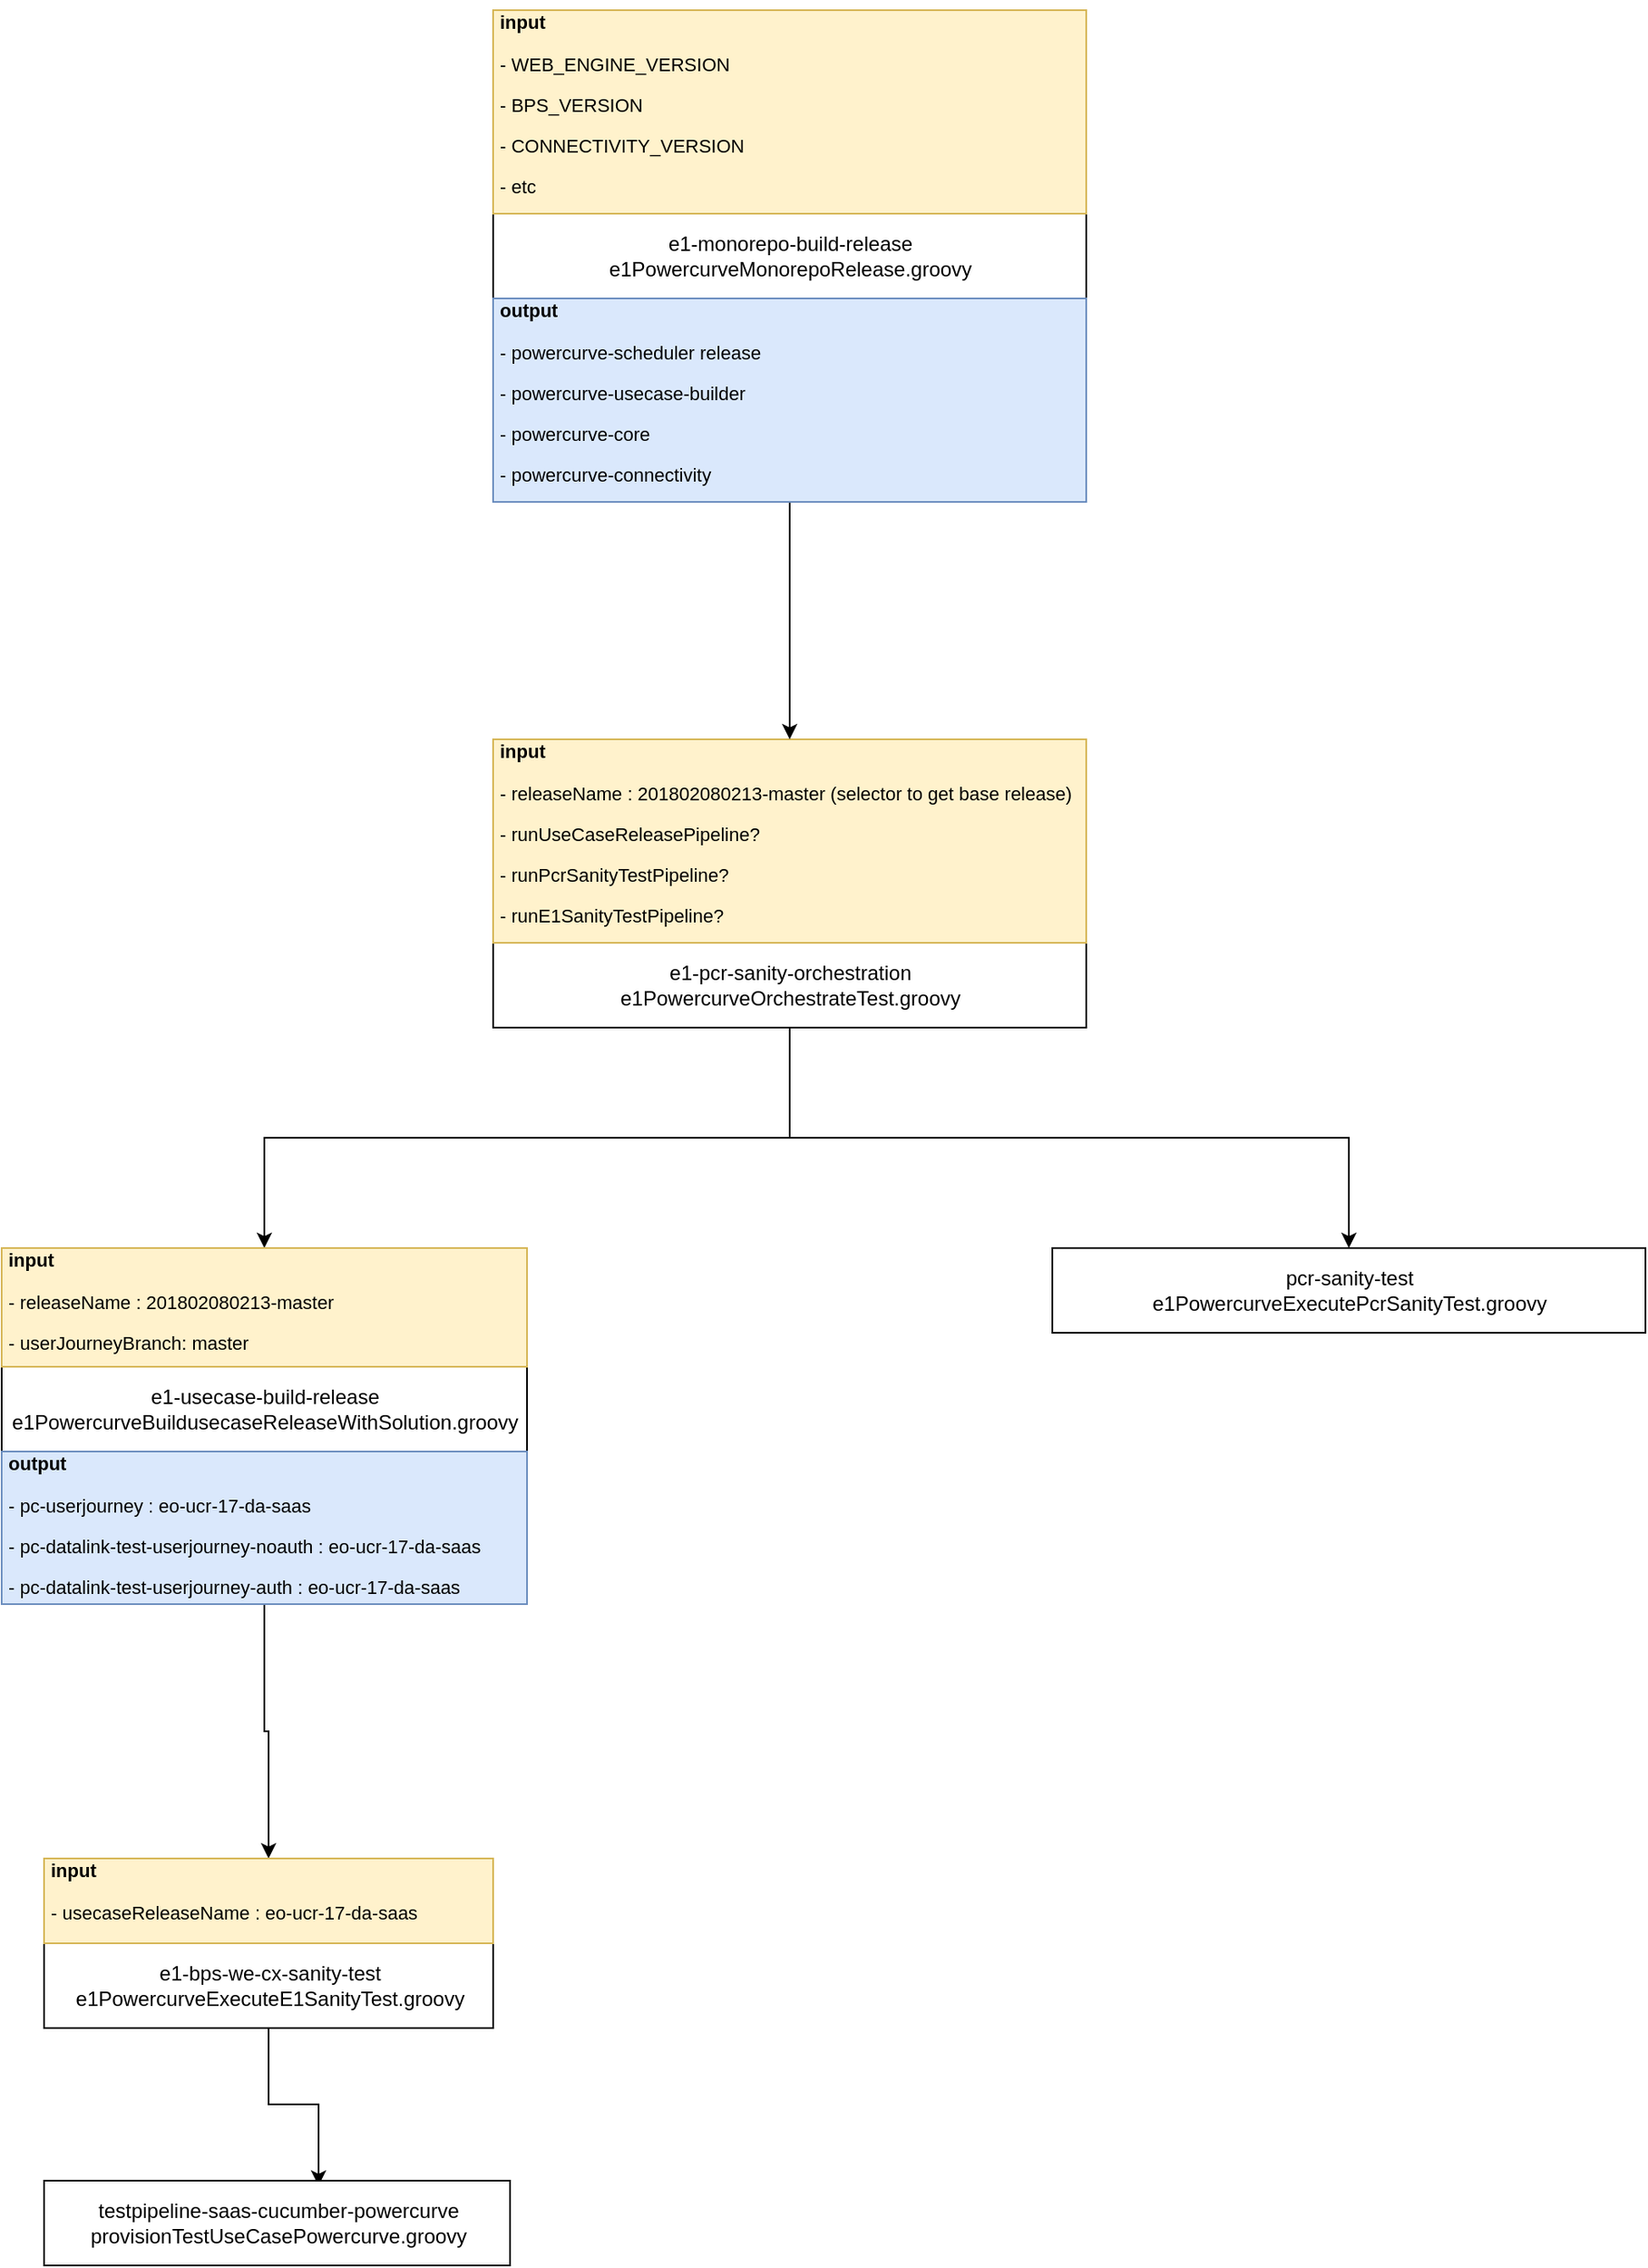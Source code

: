 <mxfile version="12.1.1" type="github" pages="1">
  <diagram id="nh97f3DB8T6fAiTZEevC" name="Page-1">
    <mxGraphModel dx="1034" dy="1612" grid="1" gridSize="10" guides="1" tooltips="1" connect="1" arrows="1" fold="1" page="1" pageScale="1" pageWidth="9091" pageHeight="9013" math="0" shadow="0">
      <root>
        <mxCell id="0"/>
        <mxCell id="1" parent="0"/>
        <mxCell id="XkYUCPxVyy74X-maITCf-5" value="&lt;span style=&quot;white-space: normal&quot;&gt;e1-usecase-build-release&lt;/span&gt;&lt;br style=&quot;white-space: normal&quot;&gt;&lt;span style=&quot;white-space: normal&quot;&gt;e1PowercurveBuildusecaseReleaseWithSolution.groovy&lt;/span&gt;" style="html=1;" parent="1" vertex="1">
          <mxGeometry x="20" y="850" width="310" height="50" as="geometry"/>
        </mxCell>
        <mxCell id="JD4CrLKOVzFVt-Ml0h31-7" style="edgeStyle=orthogonalEdgeStyle;rounded=0;orthogonalLoop=1;jettySize=auto;html=1;entryX=0.5;entryY=0;entryDx=0;entryDy=0;" edge="1" parent="1" source="XkYUCPxVyy74X-maITCf-8" target="tUI9cxkAbcFK4hiG77ki-2">
          <mxGeometry relative="1" as="geometry"/>
        </mxCell>
        <mxCell id="XkYUCPxVyy74X-maITCf-8" value="&lt;h1 style=&quot;font-size: 11px&quot;&gt;&lt;font style=&quot;font-size: 11px&quot;&gt;output&lt;/font&gt;&lt;/h1&gt;&lt;p style=&quot;font-size: 11px&quot;&gt;- pc-userjourney :&amp;nbsp;eo-ucr-17-da-saas&lt;/p&gt;&lt;p style=&quot;font-size: 11px&quot;&gt;-&amp;nbsp;pc-datalink-test-userjourney-noauth :&amp;nbsp;eo-ucr-17-da-saas&lt;/p&gt;&lt;p style=&quot;font-size: 11px&quot;&gt;-&amp;nbsp;pc-datalink-test-userjourney-auth :&amp;nbsp;eo-ucr-17-da-saas&lt;/p&gt;" style="text;html=1;strokeColor=#6c8ebf;fillColor=#dae8fc;spacing=4;spacingTop=-15;overflow=hidden;rounded=0;align=left;labelBorderColor=none;fontSize=11;" parent="1" vertex="1">
          <mxGeometry x="20" y="900" width="310" height="90" as="geometry"/>
        </mxCell>
        <mxCell id="XkYUCPxVyy74X-maITCf-13" style="edgeStyle=orthogonalEdgeStyle;rounded=0;orthogonalLoop=1;jettySize=auto;html=1;fontSize=11;entryX=0.5;entryY=0;entryDx=0;entryDy=0;" parent="1" source="XkYUCPxVyy74X-maITCf-9" target="XkYUCPxVyy74X-maITCf-15" edge="1">
          <mxGeometry relative="1" as="geometry">
            <mxPoint x="120" y="690" as="targetPoint"/>
          </mxGeometry>
        </mxCell>
        <mxCell id="JD4CrLKOVzFVt-Ml0h31-2" value="" style="edgeStyle=orthogonalEdgeStyle;rounded=0;orthogonalLoop=1;jettySize=auto;html=1;" edge="1" parent="1" source="XkYUCPxVyy74X-maITCf-9" target="JD4CrLKOVzFVt-Ml0h31-1">
          <mxGeometry relative="1" as="geometry"/>
        </mxCell>
        <mxCell id="XkYUCPxVyy74X-maITCf-9" value="&lt;span style=&quot;white-space: normal&quot;&gt;e1-pcr-sanity-orchestration&lt;/span&gt;&lt;br style=&quot;white-space: normal&quot;&gt;&lt;span style=&quot;white-space: normal&quot;&gt;e1PowercurveOrchestrateTest.groovy&lt;/span&gt;" style="html=1;" parent="1" vertex="1">
          <mxGeometry x="310" y="600" width="350" height="50" as="geometry"/>
        </mxCell>
        <mxCell id="JD4CrLKOVzFVt-Ml0h31-1" value="&lt;span style=&quot;white-space: normal&quot;&gt;pcr-sanity-test&lt;/span&gt;&lt;br style=&quot;white-space: normal&quot;&gt;&lt;span style=&quot;white-space: normal&quot;&gt;e1PowercurveExecutePcrSanityTest.groovy&lt;/span&gt;" style="html=1;" vertex="1" parent="1">
          <mxGeometry x="640" y="780" width="350" height="50" as="geometry"/>
        </mxCell>
        <mxCell id="XkYUCPxVyy74X-maITCf-12" value="&lt;h1 style=&quot;font-size: 11px&quot;&gt;&lt;font style=&quot;font-size: 11px&quot;&gt;input&lt;/font&gt;&lt;/h1&gt;&lt;p style=&quot;font-size: 11px&quot;&gt;- releaseName :&amp;nbsp;201802080213-master (selector to get base release)&lt;/p&gt;&lt;p style=&quot;font-size: 11px&quot;&gt;- runUseCaseReleasePipeline?&lt;/p&gt;&lt;p style=&quot;font-size: 11px&quot;&gt;-&amp;nbsp;runPcrSanityTestPipeline?&lt;/p&gt;&lt;p style=&quot;font-size: 11px&quot;&gt;- runE1SanityTestPipeline?&lt;/p&gt;" style="text;html=1;strokeColor=#d6b656;fillColor=#fff2cc;spacing=4;spacingTop=-15;overflow=hidden;rounded=0;align=left;labelBorderColor=none;fontSize=11;" parent="1" vertex="1">
          <mxGeometry x="310" y="480" width="350" height="120" as="geometry"/>
        </mxCell>
        <mxCell id="XkYUCPxVyy74X-maITCf-15" value="&lt;h1 style=&quot;font-size: 11px&quot;&gt;&lt;font style=&quot;font-size: 11px&quot;&gt;input&lt;/font&gt;&lt;/h1&gt;&lt;p style=&quot;font-size: 11px&quot;&gt;- releaseName :&amp;nbsp;201802080213-master&lt;/p&gt;&lt;p style=&quot;font-size: 11px&quot;&gt;- userJourneyBranch: master&lt;/p&gt;" style="text;html=1;strokeColor=#d6b656;fillColor=#fff2cc;spacing=4;spacingTop=-15;overflow=hidden;rounded=0;align=left;labelBorderColor=none;fontSize=11;" parent="1" vertex="1">
          <mxGeometry x="20" y="780" width="310" height="70" as="geometry"/>
        </mxCell>
        <mxCell id="tUI9cxkAbcFK4hiG77ki-5" style="edgeStyle=orthogonalEdgeStyle;rounded=0;orthogonalLoop=1;jettySize=auto;html=1;entryX=0.589;entryY=0.06;entryDx=0;entryDy=0;entryPerimeter=0;" parent="1" source="tUI9cxkAbcFK4hiG77ki-1" target="tUI9cxkAbcFK4hiG77ki-4" edge="1">
          <mxGeometry relative="1" as="geometry"/>
        </mxCell>
        <mxCell id="tUI9cxkAbcFK4hiG77ki-1" value="&lt;span style=&quot;white-space: normal&quot;&gt;e1-bps-we-cx-sanity-test&lt;br&gt;&lt;/span&gt;e1PowercurveExecuteE1SanityTest.groovy" style="html=1;" parent="1" vertex="1">
          <mxGeometry x="45" y="1190" width="265" height="50" as="geometry"/>
        </mxCell>
        <mxCell id="tUI9cxkAbcFK4hiG77ki-2" value="&lt;h1 style=&quot;font-size: 11px&quot;&gt;&lt;font style=&quot;font-size: 11px&quot;&gt;input&lt;/font&gt;&lt;/h1&gt;&lt;p style=&quot;font-size: 11px&quot;&gt;- usecaseReleaseName :&amp;nbsp;eo-ucr-17-da-saas&lt;/p&gt;" style="text;html=1;strokeColor=#d6b656;fillColor=#fff2cc;spacing=4;spacingTop=-15;overflow=hidden;rounded=0;align=left;labelBorderColor=none;fontSize=11;" parent="1" vertex="1">
          <mxGeometry x="45" y="1140" width="265" height="50" as="geometry"/>
        </mxCell>
        <mxCell id="tUI9cxkAbcFK4hiG77ki-4" value="&lt;span style=&quot;white-space: normal&quot;&gt;testpipeline-saas-cucumber-powercurve&lt;/span&gt;&lt;span style=&quot;white-space: normal&quot;&gt;&lt;br&gt;&lt;/span&gt;provisionTestUseCasePowercurve.groovy" style="html=1;" parent="1" vertex="1">
          <mxGeometry x="45" y="1330" width="275" height="50" as="geometry"/>
        </mxCell>
        <mxCell id="JD4CrLKOVzFVt-Ml0h31-3" value="&lt;span style=&quot;white-space: normal&quot;&gt;e1-monorepo-build-release&lt;/span&gt;&lt;br style=&quot;white-space: normal&quot;&gt;&lt;span style=&quot;white-space: normal&quot;&gt;e1PowercurveMonorepoRelease.groovy&lt;/span&gt;" style="html=1;" vertex="1" parent="1">
          <mxGeometry x="310" y="170" width="350" height="50" as="geometry"/>
        </mxCell>
        <mxCell id="JD4CrLKOVzFVt-Ml0h31-4" value="&lt;h1 style=&quot;font-size: 11px&quot;&gt;&lt;font style=&quot;font-size: 11px&quot;&gt;input&lt;/font&gt;&lt;/h1&gt;&lt;p style=&quot;font-size: 11px&quot;&gt;- WEB_ENGINE_VERSION&lt;/p&gt;&lt;p style=&quot;font-size: 11px&quot;&gt;- BPS_VERSION&lt;/p&gt;&lt;p style=&quot;font-size: 11px&quot;&gt;-&amp;nbsp;CONNECTIVITY_VERSION&lt;/p&gt;&lt;p style=&quot;font-size: 11px&quot;&gt;- etc&lt;/p&gt;" style="text;html=1;strokeColor=#d6b656;fillColor=#fff2cc;spacing=4;spacingTop=-15;overflow=hidden;rounded=0;align=left;labelBorderColor=none;fontSize=11;" vertex="1" parent="1">
          <mxGeometry x="310" y="50" width="350" height="120" as="geometry"/>
        </mxCell>
        <mxCell id="JD4CrLKOVzFVt-Ml0h31-6" style="edgeStyle=orthogonalEdgeStyle;rounded=0;orthogonalLoop=1;jettySize=auto;html=1;entryX=0.5;entryY=0;entryDx=0;entryDy=0;" edge="1" parent="1" source="JD4CrLKOVzFVt-Ml0h31-5" target="XkYUCPxVyy74X-maITCf-12">
          <mxGeometry relative="1" as="geometry"/>
        </mxCell>
        <mxCell id="JD4CrLKOVzFVt-Ml0h31-5" value="&lt;h1 style=&quot;font-size: 11px&quot;&gt;&lt;font style=&quot;font-size: 11px&quot;&gt;output&lt;/font&gt;&lt;/h1&gt;&lt;p style=&quot;font-size: 11px&quot;&gt;- powercurve-scheduler release&lt;/p&gt;&lt;p style=&quot;font-size: 11px&quot;&gt;-&amp;nbsp;powercurve-usecase-builder&lt;/p&gt;&lt;p style=&quot;font-size: 11px&quot;&gt;-&amp;nbsp;powercurve-core&lt;/p&gt;&lt;p style=&quot;font-size: 11px&quot;&gt;- powercurve-connectivity&lt;/p&gt;" style="text;html=1;strokeColor=#6c8ebf;fillColor=#dae8fc;spacing=4;spacingTop=-15;overflow=hidden;rounded=0;align=left;labelBorderColor=none;fontSize=11;" vertex="1" parent="1">
          <mxGeometry x="310" y="220" width="350" height="120" as="geometry"/>
        </mxCell>
      </root>
    </mxGraphModel>
  </diagram>
</mxfile>
